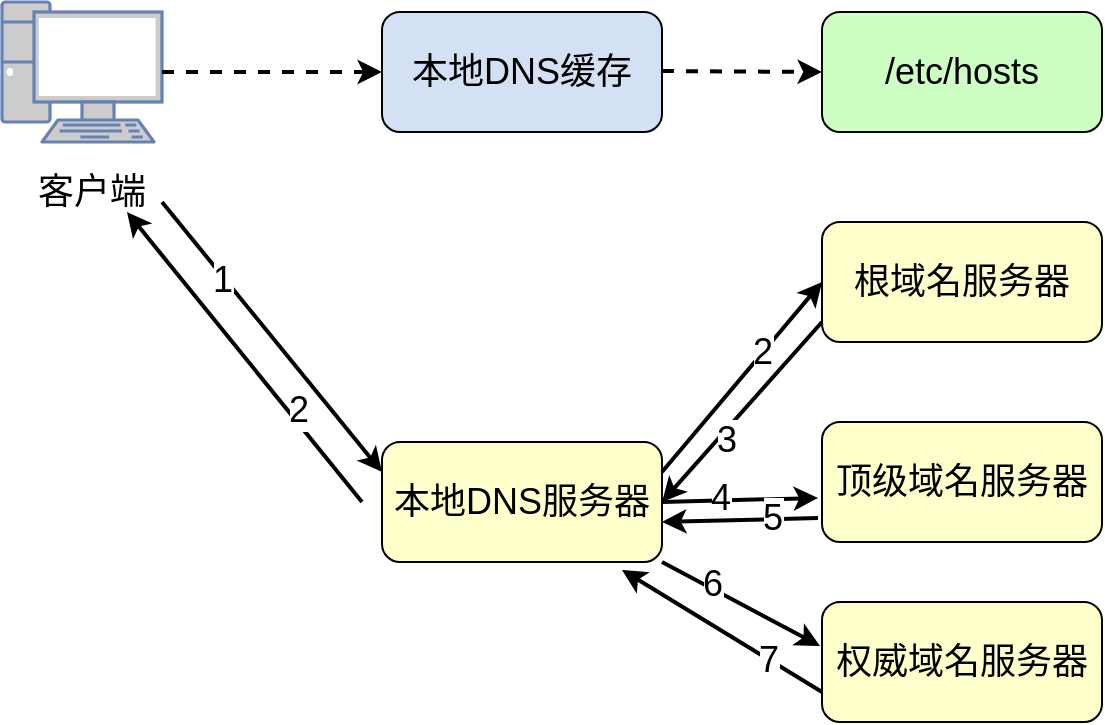 <mxfile version="13.1.3"><diagram name="Page-1" id="822b0af5-4adb-64df-f703-e8dfc1f81529"><mxGraphModel dx="793" dy="441" grid="1" gridSize="10" guides="1" tooltips="1" connect="1" arrows="1" fold="1" page="1" pageScale="1" pageWidth="1100" pageHeight="850" background="#ffffff" math="0" shadow="0"><root><mxCell id="0"/><mxCell id="1" parent="0"/><mxCell id="8Fq7UFOUkvHmb628WEe6-1" value="" style="fontColor=#0066CC;verticalAlign=top;verticalLabelPosition=bottom;labelPosition=center;align=center;html=1;outlineConnect=0;fillColor=#CCCCCC;strokeColor=#6881B3;gradientColor=none;gradientDirection=north;strokeWidth=2;shape=mxgraph.networks.pc;fontSize=18;" vertex="1" parent="1"><mxGeometry x="150" y="340" width="80" height="70" as="geometry"/></mxCell><mxCell id="8Fq7UFOUkvHmb628WEe6-2" value="本地DNS缓存" style="rounded=1;whiteSpace=wrap;html=1;fillColor=#D4E1F5;fontSize=18;" vertex="1" parent="1"><mxGeometry x="340" y="345" width="140" height="60" as="geometry"/></mxCell><mxCell id="8Fq7UFOUkvHmb628WEe6-3" value="/etc/hosts" style="rounded=1;whiteSpace=wrap;html=1;fillColor=#CEFFC2;fontSize=18;" vertex="1" parent="1"><mxGeometry x="560" y="345" width="140" height="60" as="geometry"/></mxCell><mxCell id="8Fq7UFOUkvHmb628WEe6-4" value="本地DNS服务器" style="rounded=1;whiteSpace=wrap;html=1;fontSize=18;fillColor=#FFFFCC;" vertex="1" parent="1"><mxGeometry x="340" y="560" width="140" height="60" as="geometry"/></mxCell><mxCell id="8Fq7UFOUkvHmb628WEe6-5" value="根域名服务器" style="rounded=1;whiteSpace=wrap;html=1;fontSize=18;fillColor=#FFFFCC;" vertex="1" parent="1"><mxGeometry x="560" y="450" width="140" height="60" as="geometry"/></mxCell><mxCell id="8Fq7UFOUkvHmb628WEe6-6" value="顶级域名服务器" style="rounded=1;whiteSpace=wrap;html=1;fontSize=18;fillColor=#FFFFCC;" vertex="1" parent="1"><mxGeometry x="560" y="550" width="140" height="60" as="geometry"/></mxCell><mxCell id="8Fq7UFOUkvHmb628WEe6-7" value="权威域名服务器" style="rounded=1;whiteSpace=wrap;html=1;fontSize=18;fillColor=#FFFFCC;" vertex="1" parent="1"><mxGeometry x="560" y="640" width="140" height="60" as="geometry"/></mxCell><mxCell id="8Fq7UFOUkvHmb628WEe6-8" value="客户端" style="text;html=1;strokeColor=none;fillColor=none;align=center;verticalAlign=middle;whiteSpace=wrap;rounded=0;fontSize=18;fontColor=#000000;" vertex="1" parent="1"><mxGeometry x="160" y="425" width="70" height="20" as="geometry"/></mxCell><mxCell id="8Fq7UFOUkvHmb628WEe6-9" value="" style="endArrow=classic;html=1;fontSize=18;fontColor=#000000;entryX=0;entryY=0.5;entryDx=0;entryDy=0;exitX=1;exitY=0.5;exitDx=0;exitDy=0;exitPerimeter=0;strokeWidth=2;dashed=1;" edge="1" parent="1" source="8Fq7UFOUkvHmb628WEe6-1" target="8Fq7UFOUkvHmb628WEe6-2"><mxGeometry width="50" height="50" relative="1" as="geometry"><mxPoint x="240" y="370" as="sourcePoint"/><mxPoint x="320" y="370" as="targetPoint"/></mxGeometry></mxCell><mxCell id="8Fq7UFOUkvHmb628WEe6-11" value="" style="endArrow=classic;html=1;fontSize=18;fontColor=#000000;exitX=1;exitY=0.5;exitDx=0;exitDy=0;exitPerimeter=0;strokeWidth=2;dashed=1;" edge="1" parent="1"><mxGeometry width="50" height="50" relative="1" as="geometry"><mxPoint x="480" y="374.5" as="sourcePoint"/><mxPoint x="560" y="375" as="targetPoint"/></mxGeometry></mxCell><mxCell id="8Fq7UFOUkvHmb628WEe6-12" value="" style="endArrow=classic;html=1;strokeWidth=2;fontSize=18;fontColor=#000000;exitX=1;exitY=0.25;exitDx=0;exitDy=0;entryX=0;entryY=0.5;entryDx=0;entryDy=0;" edge="1" parent="1" source="8Fq7UFOUkvHmb628WEe6-4" target="8Fq7UFOUkvHmb628WEe6-5"><mxGeometry width="50" height="50" relative="1" as="geometry"><mxPoint x="530" y="550" as="sourcePoint"/><mxPoint x="580" y="500" as="targetPoint"/></mxGeometry></mxCell><mxCell id="8Fq7UFOUkvHmb628WEe6-14" value="2" style="edgeLabel;html=1;align=center;verticalAlign=middle;resizable=0;points=[];fontSize=18;fontColor=#000000;" vertex="1" connectable="0" parent="8Fq7UFOUkvHmb628WEe6-12"><mxGeometry x="0.265" y="1" relative="1" as="geometry"><mxPoint as="offset"/></mxGeometry></mxCell><mxCell id="8Fq7UFOUkvHmb628WEe6-13" value="" style="endArrow=none;html=1;strokeWidth=2;fontSize=18;fontColor=#000000;exitX=1;exitY=0.5;exitDx=0;exitDy=0;entryX=0;entryY=0.5;entryDx=0;entryDy=0;startArrow=classic;startFill=1;endFill=0;" edge="1" parent="1" source="8Fq7UFOUkvHmb628WEe6-4"><mxGeometry width="50" height="50" relative="1" as="geometry"><mxPoint x="480" y="610" as="sourcePoint"/><mxPoint x="560" y="500" as="targetPoint"/></mxGeometry></mxCell><mxCell id="8Fq7UFOUkvHmb628WEe6-15" value="3" style="edgeLabel;html=1;align=center;verticalAlign=middle;resizable=0;points=[];fontSize=18;fontColor=#000000;" vertex="1" connectable="0" parent="8Fq7UFOUkvHmb628WEe6-13"><mxGeometry x="-0.26" y="-3" relative="1" as="geometry"><mxPoint as="offset"/></mxGeometry></mxCell><mxCell id="8Fq7UFOUkvHmb628WEe6-16" value="" style="endArrow=classic;html=1;strokeWidth=2;fontSize=18;fontColor=#000000;entryX=-0.014;entryY=0.633;entryDx=0;entryDy=0;entryPerimeter=0;" edge="1" parent="1" target="8Fq7UFOUkvHmb628WEe6-6"><mxGeometry width="50" height="50" relative="1" as="geometry"><mxPoint x="480" y="590" as="sourcePoint"/><mxPoint x="570" y="560" as="targetPoint"/></mxGeometry></mxCell><mxCell id="8Fq7UFOUkvHmb628WEe6-19" value="4" style="edgeLabel;html=1;align=center;verticalAlign=middle;resizable=0;points=[];fontSize=18;fontColor=#000000;" vertex="1" connectable="0" parent="8Fq7UFOUkvHmb628WEe6-16"><mxGeometry x="-0.255" y="2" relative="1" as="geometry"><mxPoint as="offset"/></mxGeometry></mxCell><mxCell id="8Fq7UFOUkvHmb628WEe6-18" value="" style="endArrow=none;html=1;strokeWidth=2;fontSize=18;fontColor=#000000;endFill=0;startArrow=classic;startFill=1;" edge="1" parent="1"><mxGeometry width="50" height="50" relative="1" as="geometry"><mxPoint x="480" y="600" as="sourcePoint"/><mxPoint x="558" y="598" as="targetPoint"/></mxGeometry></mxCell><mxCell id="8Fq7UFOUkvHmb628WEe6-20" value="5" style="edgeLabel;html=1;align=center;verticalAlign=middle;resizable=0;points=[];fontSize=18;fontColor=#000000;" vertex="1" connectable="0" parent="8Fq7UFOUkvHmb628WEe6-18"><mxGeometry x="0.41" y="1" relative="1" as="geometry"><mxPoint as="offset"/></mxGeometry></mxCell><mxCell id="8Fq7UFOUkvHmb628WEe6-21" value="" style="endArrow=classic;html=1;strokeWidth=2;fontSize=18;fontColor=#000000;exitX=1;exitY=1;exitDx=0;exitDy=0;entryX=-0.007;entryY=0.367;entryDx=0;entryDy=0;entryPerimeter=0;" edge="1" parent="1" source="8Fq7UFOUkvHmb628WEe6-4" target="8Fq7UFOUkvHmb628WEe6-7"><mxGeometry width="50" height="50" relative="1" as="geometry"><mxPoint x="460" y="720" as="sourcePoint"/><mxPoint x="510" y="670" as="targetPoint"/></mxGeometry></mxCell><mxCell id="8Fq7UFOUkvHmb628WEe6-22" value="6" style="edgeLabel;html=1;align=center;verticalAlign=middle;resizable=0;points=[];fontSize=18;fontColor=#000000;" vertex="1" connectable="0" parent="8Fq7UFOUkvHmb628WEe6-21"><mxGeometry x="-0.391" y="2" relative="1" as="geometry"><mxPoint as="offset"/></mxGeometry></mxCell><mxCell id="8Fq7UFOUkvHmb628WEe6-23" value="" style="endArrow=classic;html=1;strokeWidth=2;fontSize=18;fontColor=#000000;exitX=0;exitY=0.75;exitDx=0;exitDy=0;" edge="1" parent="1" source="8Fq7UFOUkvHmb628WEe6-7"><mxGeometry width="50" height="50" relative="1" as="geometry"><mxPoint x="550" y="680" as="sourcePoint"/><mxPoint x="460" y="624" as="targetPoint"/></mxGeometry></mxCell><mxCell id="8Fq7UFOUkvHmb628WEe6-24" value="7" style="edgeLabel;html=1;align=center;verticalAlign=middle;resizable=0;points=[];fontSize=18;fontColor=#000000;" vertex="1" connectable="0" parent="8Fq7UFOUkvHmb628WEe6-23"><mxGeometry x="-0.455" relative="1" as="geometry"><mxPoint as="offset"/></mxGeometry></mxCell><mxCell id="8Fq7UFOUkvHmb628WEe6-25" value="" style="endArrow=classic;html=1;strokeWidth=2;fontSize=18;fontColor=#000000;entryX=0;entryY=0.25;entryDx=0;entryDy=0;exitX=1;exitY=0.75;exitDx=0;exitDy=0;" edge="1" parent="1" source="8Fq7UFOUkvHmb628WEe6-8" target="8Fq7UFOUkvHmb628WEe6-4"><mxGeometry width="50" height="50" relative="1" as="geometry"><mxPoint x="220" y="420" as="sourcePoint"/><mxPoint x="380" y="430" as="targetPoint"/></mxGeometry></mxCell><mxCell id="8Fq7UFOUkvHmb628WEe6-29" value="1" style="edgeLabel;html=1;align=center;verticalAlign=middle;resizable=0;points=[];fontSize=18;fontColor=#000000;" vertex="1" connectable="0" parent="8Fq7UFOUkvHmb628WEe6-25"><mxGeometry x="-0.435" y="-1" relative="1" as="geometry"><mxPoint as="offset"/></mxGeometry></mxCell><mxCell id="8Fq7UFOUkvHmb628WEe6-26" value="" style="endArrow=classic;html=1;strokeWidth=2;fontSize=18;fontColor=#000000;entryX=0.75;entryY=1;entryDx=0;entryDy=0;" edge="1" parent="1" target="8Fq7UFOUkvHmb628WEe6-8"><mxGeometry width="50" height="50" relative="1" as="geometry"><mxPoint x="330" y="590" as="sourcePoint"/><mxPoint x="300" y="580" as="targetPoint"/></mxGeometry></mxCell><mxCell id="8Fq7UFOUkvHmb628WEe6-28" value="2" style="edgeLabel;html=1;align=center;verticalAlign=middle;resizable=0;points=[];fontSize=18;fontColor=#000000;" vertex="1" connectable="0" parent="8Fq7UFOUkvHmb628WEe6-26"><mxGeometry x="-0.401" y="-4" relative="1" as="geometry"><mxPoint as="offset"/></mxGeometry></mxCell></root></mxGraphModel></diagram></mxfile>